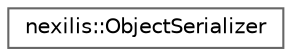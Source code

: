 digraph "Graphical Class Hierarchy"
{
 // LATEX_PDF_SIZE
  bgcolor="transparent";
  edge [fontname=Helvetica,fontsize=10,labelfontname=Helvetica,labelfontsize=10];
  node [fontname=Helvetica,fontsize=10,shape=box,height=0.2,width=0.4];
  rankdir="LR";
  Node0 [id="Node000000",label="nexilis::ObjectSerializer",height=0.2,width=0.4,color="grey40", fillcolor="white", style="filled",URL="$de/dfb/classnexilis_1_1ObjectSerializer.html",tooltip=" "];
}
